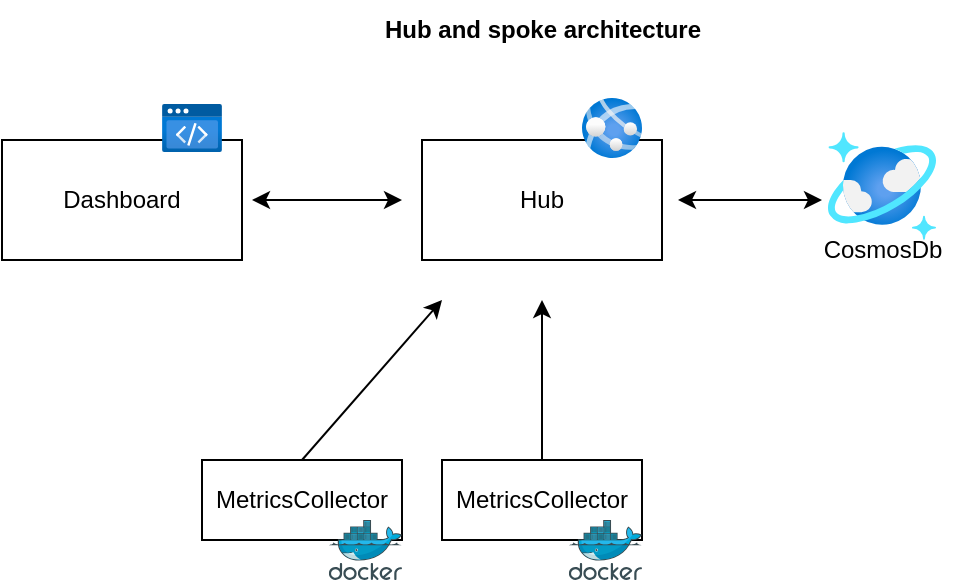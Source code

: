 <mxfile version="21.6.1" type="device">
  <diagram name="Page-1" id="_BRIvtYr9ildnfTEY-n2">
    <mxGraphModel dx="516" dy="296" grid="1" gridSize="10" guides="1" tooltips="1" connect="1" arrows="1" fold="1" page="1" pageScale="1" pageWidth="827" pageHeight="1169" math="0" shadow="0">
      <root>
        <mxCell id="0" />
        <mxCell id="1" parent="0" />
        <mxCell id="eSEq9gx4SsT_ZTvbtzWm-1" value="Hub" style="rounded=0;whiteSpace=wrap;html=1;" vertex="1" parent="1">
          <mxGeometry x="350" y="300" width="120" height="60" as="geometry" />
        </mxCell>
        <mxCell id="eSEq9gx4SsT_ZTvbtzWm-2" value="Dashboard" style="rounded=0;whiteSpace=wrap;html=1;" vertex="1" parent="1">
          <mxGeometry x="140" y="300" width="120" height="60" as="geometry" />
        </mxCell>
        <mxCell id="eSEq9gx4SsT_ZTvbtzWm-4" value="CosmosDb" style="text;html=1;align=center;verticalAlign=middle;resizable=0;points=[];autosize=1;strokeColor=none;fillColor=none;" vertex="1" parent="1">
          <mxGeometry x="540" y="340" width="80" height="30" as="geometry" />
        </mxCell>
        <mxCell id="eSEq9gx4SsT_ZTvbtzWm-5" value="&lt;b&gt;Hub and spoke architecture&lt;/b&gt;" style="text;html=1;align=center;verticalAlign=middle;resizable=0;points=[];autosize=1;strokeColor=none;fillColor=none;" vertex="1" parent="1">
          <mxGeometry x="320" y="230" width="180" height="30" as="geometry" />
        </mxCell>
        <mxCell id="eSEq9gx4SsT_ZTvbtzWm-6" value="MetricsCollector" style="rounded=0;whiteSpace=wrap;html=1;" vertex="1" parent="1">
          <mxGeometry x="240" y="460" width="100" height="40" as="geometry" />
        </mxCell>
        <mxCell id="eSEq9gx4SsT_ZTvbtzWm-7" value="MetricsCollector" style="rounded=0;whiteSpace=wrap;html=1;" vertex="1" parent="1">
          <mxGeometry x="360" y="460" width="100" height="40" as="geometry" />
        </mxCell>
        <mxCell id="eSEq9gx4SsT_ZTvbtzWm-8" value="" style="shape=image;html=1;verticalAlign=top;verticalLabelPosition=bottom;labelBackgroundColor=#ffffff;imageAspect=0;aspect=fixed;image=https://cdn4.iconfinder.com/data/icons/developer-set-3/128/other-128.png" vertex="1" parent="1">
          <mxGeometry x="480" y="442" width="48" height="48" as="geometry" />
        </mxCell>
        <mxCell id="eSEq9gx4SsT_ZTvbtzWm-9" value="" style="endArrow=classic;html=1;rounded=0;" edge="1" parent="1">
          <mxGeometry width="50" height="50" relative="1" as="geometry">
            <mxPoint x="290" y="460" as="sourcePoint" />
            <mxPoint x="360" y="380" as="targetPoint" />
          </mxGeometry>
        </mxCell>
        <mxCell id="eSEq9gx4SsT_ZTvbtzWm-10" value="" style="endArrow=classic;html=1;rounded=0;" edge="1" parent="1">
          <mxGeometry width="50" height="50" relative="1" as="geometry">
            <mxPoint x="410" y="460" as="sourcePoint" />
            <mxPoint x="410" y="380" as="targetPoint" />
          </mxGeometry>
        </mxCell>
        <mxCell id="eSEq9gx4SsT_ZTvbtzWm-11" value="" style="image;sketch=0;aspect=fixed;html=1;points=[];align=center;fontSize=12;image=img/lib/mscae/Docker.svg;" vertex="1" parent="1">
          <mxGeometry x="303.42" y="490" width="36.58" height="30" as="geometry" />
        </mxCell>
        <mxCell id="eSEq9gx4SsT_ZTvbtzWm-12" value="" style="image;sketch=0;aspect=fixed;html=1;points=[];align=center;fontSize=12;image=img/lib/mscae/Docker.svg;" vertex="1" parent="1">
          <mxGeometry x="423.42" y="490" width="36.58" height="30" as="geometry" />
        </mxCell>
        <mxCell id="eSEq9gx4SsT_ZTvbtzWm-13" value="" style="endArrow=classic;startArrow=classic;html=1;rounded=0;" edge="1" parent="1">
          <mxGeometry width="50" height="50" relative="1" as="geometry">
            <mxPoint x="478" y="330" as="sourcePoint" />
            <mxPoint x="550" y="330" as="targetPoint" />
          </mxGeometry>
        </mxCell>
        <mxCell id="eSEq9gx4SsT_ZTvbtzWm-14" value="" style="endArrow=classic;startArrow=classic;html=1;rounded=0;" edge="1" parent="1">
          <mxGeometry width="50" height="50" relative="1" as="geometry">
            <mxPoint x="265" y="330" as="sourcePoint" />
            <mxPoint x="340" y="330" as="targetPoint" />
          </mxGeometry>
        </mxCell>
        <mxCell id="eSEq9gx4SsT_ZTvbtzWm-15" value="" style="image;aspect=fixed;html=1;points=[];align=center;fontSize=12;image=img/lib/azure2/preview/Static_Apps.svg;" vertex="1" parent="1">
          <mxGeometry x="220" y="282" width="30" height="24" as="geometry" />
        </mxCell>
        <mxCell id="eSEq9gx4SsT_ZTvbtzWm-17" value="" style="image;aspect=fixed;html=1;points=[];align=center;fontSize=12;image=img/lib/azure2/app_services/App_Services.svg;" vertex="1" parent="1">
          <mxGeometry x="430" y="279" width="30" height="30" as="geometry" />
        </mxCell>
        <mxCell id="eSEq9gx4SsT_ZTvbtzWm-18" value="" style="image;aspect=fixed;html=1;points=[];align=center;fontSize=12;image=img/lib/azure2/databases/Azure_Cosmos_DB.svg;" vertex="1" parent="1">
          <mxGeometry x="553" y="296" width="54" height="54" as="geometry" />
        </mxCell>
      </root>
    </mxGraphModel>
  </diagram>
</mxfile>

